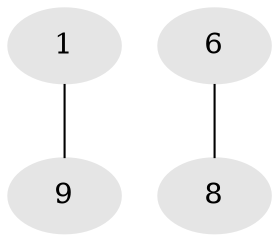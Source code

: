 // Generated by graph-tools (version 1.1) at 2025/46/02/15/25 05:46:28]
// undirected, 4 vertices, 2 edges
graph export_dot {
graph [start="1"]
  node [color=gray90,style=filled];
  1 [super="+2+3+5+14"];
  6 [super="+4+7+20"];
  8 [super="+11+13"];
  9 [super="+17+18"];
  1 -- 9;
  6 -- 8;
}
